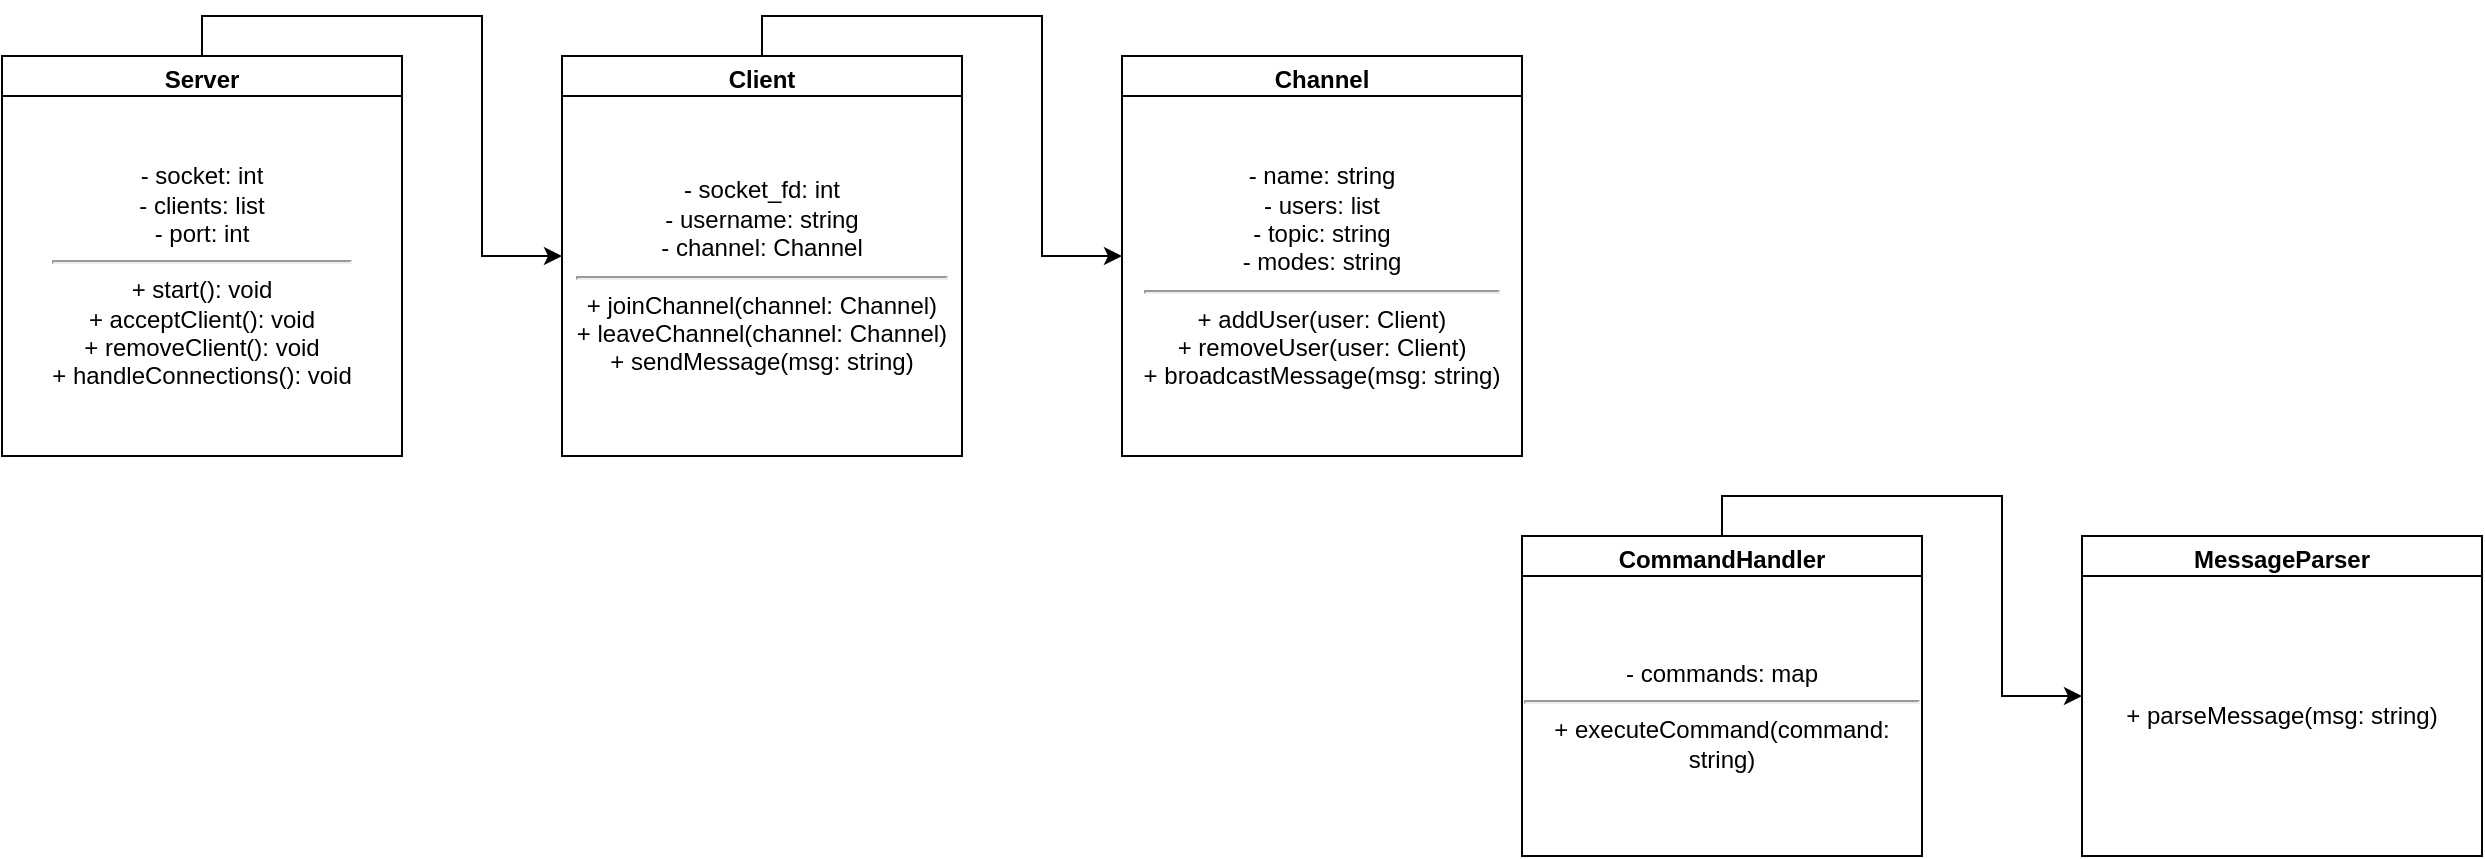 <mxfile version="26.1.1">
  <diagram name="IRC_Project" id="0">
    <mxGraphModel dx="1393" dy="705" grid="1" gridSize="10" guides="1" tooltips="1" connect="1" arrows="1" fold="1" page="1" pageScale="1" pageWidth="827" pageHeight="1169" math="0" shadow="0">
      <root>
        <mxCell id="0" />
        <mxCell id="1" parent="0" />
        <mxCell id="2" value="Server" style="swimlane;html=1;whiteSpace=wrap;rounded=0;whiteSpace=wrap;html=1;align=center;verticalAlign=middle;" parent="1" vertex="1" connectable="0">
          <mxGeometry x="80" y="160" width="200" height="200" as="geometry" />
        </mxCell>
        <mxCell id="3" value="- socket: int&lt;br&gt;- clients: list&lt;br&gt;- port: int&lt;div&gt;&lt;hr&gt;+ start(): void&lt;br&gt;+ acceptClient(): void&lt;br&gt;+ removeClient(): void&lt;br&gt;+ handleConnections(): void&lt;/div&gt;" style="text;html=1;whiteSpace=wrap;html=1;strokeColor=#000000;fillColor=#ffffff;align=center;verticalAlign=middle;" parent="2" vertex="1" connectable="0">
          <mxGeometry y="20" width="200" height="180" as="geometry" />
        </mxCell>
        <mxCell id="4" value="Client" style="swimlane;html=1;whiteSpace=wrap;rounded=0;whiteSpace=wrap;html=1;align=center;verticalAlign=middle;" parent="1" vertex="1" connectable="0">
          <mxGeometry x="360" y="160" width="200" height="200" as="geometry" />
        </mxCell>
        <mxCell id="5" value="- socket_fd: int&lt;br&gt;- username: string&lt;br&gt;- channel: Channel&lt;div&gt;&lt;hr&gt;+ joinChannel(channel: Channel)&lt;br&gt;+ leaveChannel(channel: Channel)&lt;br&gt;+ sendMessage(msg: string)&lt;/div&gt;" style="text;html=1;whiteSpace=wrap;html=1;strokeColor=#000000;fillColor=#ffffff;align=center;verticalAlign=middle;" parent="4" vertex="1" connectable="0">
          <mxGeometry y="20" width="200" height="180" as="geometry" />
        </mxCell>
        <mxCell id="6" value="Channel" style="swimlane;html=1;whiteSpace=wrap;rounded=0;whiteSpace=wrap;html=1;align=center;verticalAlign=middle;" parent="1" vertex="1" connectable="0">
          <mxGeometry x="640" y="160" width="200" height="200" as="geometry" />
        </mxCell>
        <mxCell id="7" value="- name: string&lt;br&gt;- users: list&lt;br&gt;- topic: string&lt;br&gt;- modes: string&lt;div&gt;&lt;hr&gt;+ addUser(user: Client)&lt;br&gt;+ removeUser(user: Client)&lt;br&gt;+ broadcastMessage(msg: string)&lt;/div&gt;" style="text;html=1;whiteSpace=wrap;html=1;strokeColor=#000000;fillColor=#ffffff;align=center;verticalAlign=middle;" parent="6" vertex="1" connectable="0">
          <mxGeometry y="20" width="200" height="180" as="geometry" />
        </mxCell>
        <mxCell id="8" value="CommandHandler" style="swimlane;html=1;whiteSpace=wrap;rounded=0;whiteSpace=wrap;html=1;align=center;verticalAlign=middle;" parent="1" vertex="1" connectable="0">
          <mxGeometry x="840" y="400" width="200" height="160" as="geometry" />
        </mxCell>
        <mxCell id="9" value="- commands: map&lt;div&gt;&lt;hr&gt;+ executeCommand(command: string)&lt;/div&gt;" style="text;html=1;whiteSpace=wrap;html=1;strokeColor=#000000;fillColor=#ffffff;align=center;verticalAlign=middle;" parent="8" vertex="1" connectable="0">
          <mxGeometry y="20" width="200" height="140" as="geometry" />
        </mxCell>
        <mxCell id="10" value="MessageParser" style="swimlane;html=1;whiteSpace=wrap;rounded=0;whiteSpace=wrap;html=1;align=center;verticalAlign=middle;" parent="1" vertex="1" connectable="0">
          <mxGeometry x="1120" y="400" width="200" height="160" as="geometry" />
        </mxCell>
        <mxCell id="11" value="+ parseMessage(msg: string)" style="text;html=1;whiteSpace=wrap;html=1;strokeColor=#000000;fillColor=#ffffff;align=center;verticalAlign=middle;" parent="10" vertex="1" connectable="0">
          <mxGeometry y="20" width="200" height="140" as="geometry" />
        </mxCell>
        <mxCell id="12" style="edgeStyle=orthogonalEdgeStyle;rounded=0;orthogonalLoop=1;jettySize=auto;html=1;exitX=0.5;exitY=0;exitDx=0;exitDy=0;" parent="1" source="2" target="4" edge="1">
          <mxGeometry relative="1" as="geometry" />
        </mxCell>
        <mxCell id="13" style="edgeStyle=orthogonalEdgeStyle;rounded=0;orthogonalLoop=1;jettySize=auto;html=1;exitX=0.5;exitY=0;exitDx=0;exitDy=0;" parent="1" source="4" target="6" edge="1">
          <mxGeometry relative="1" as="geometry" />
        </mxCell>
        <mxCell id="14" style="edgeStyle=orthogonalEdgeStyle;rounded=0;orthogonalLoop=1;jettySize=auto;html=1;exitX=0.5;exitY=0;exitDx=0;exitDy=0;" parent="1" source="8" target="10" edge="1">
          <mxGeometry relative="1" as="geometry" />
        </mxCell>
      </root>
    </mxGraphModel>
  </diagram>
</mxfile>

